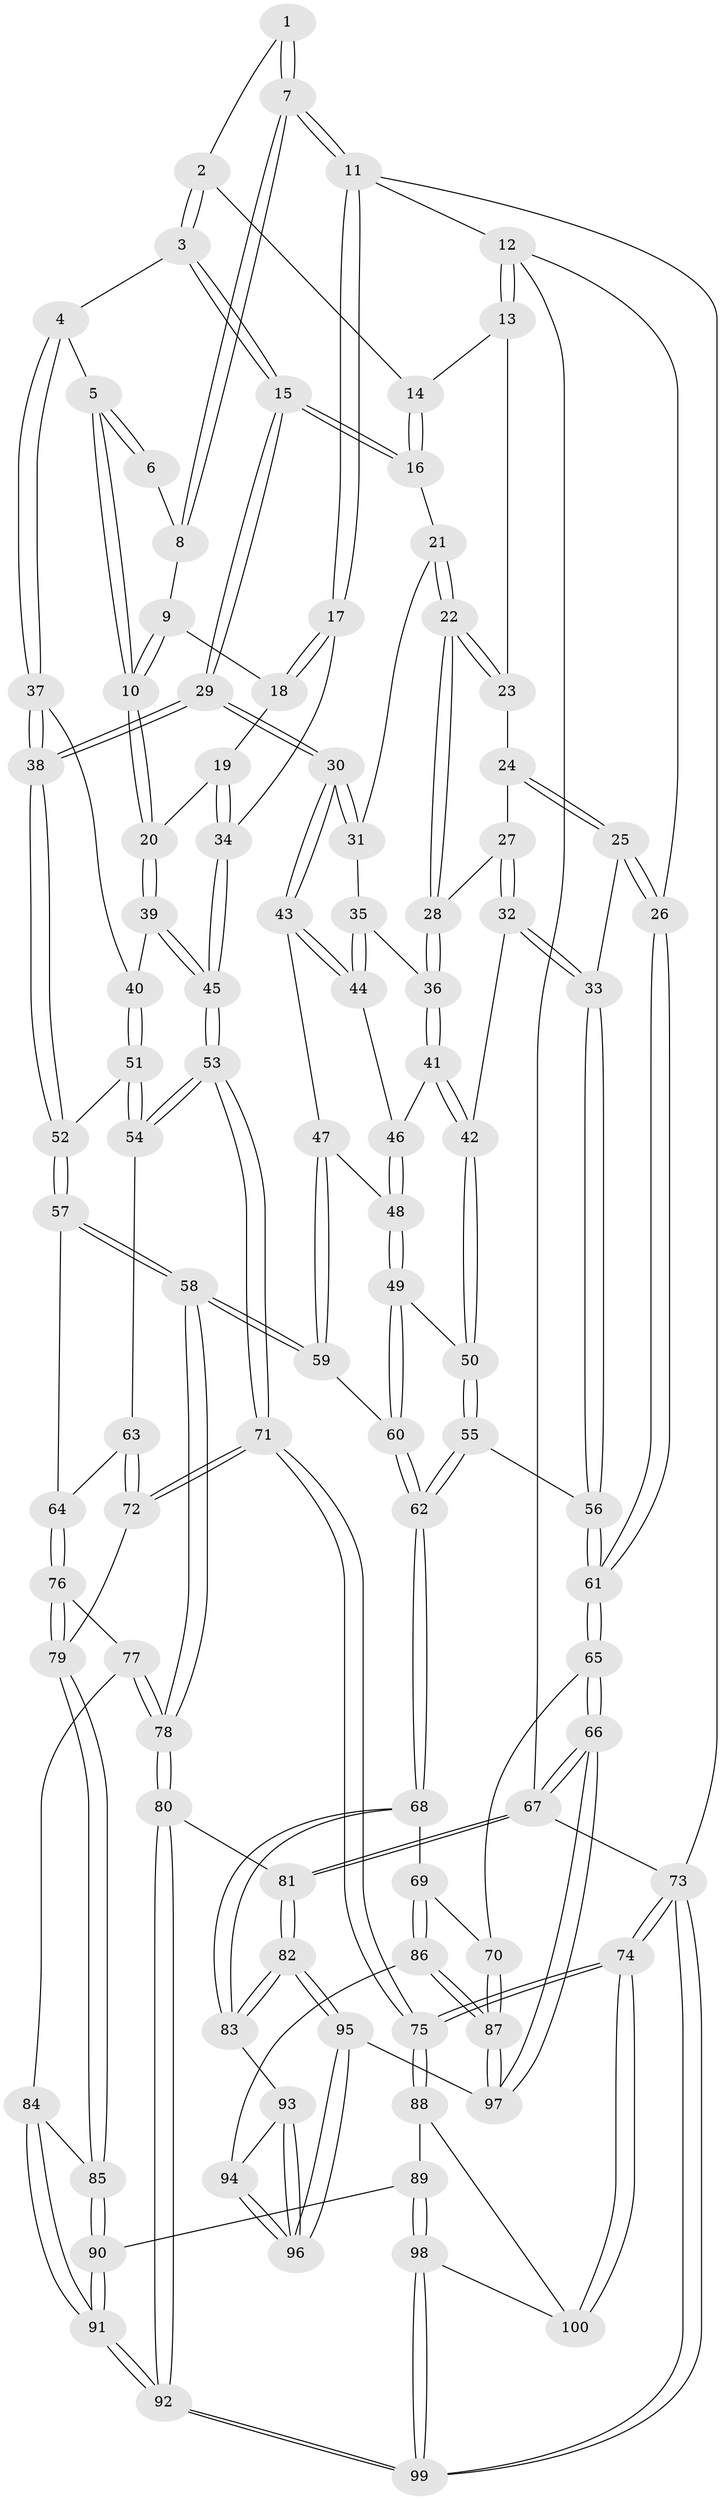 // Generated by graph-tools (version 1.1) at 2025/11/02/27/25 16:11:57]
// undirected, 100 vertices, 247 edges
graph export_dot {
graph [start="1"]
  node [color=gray90,style=filled];
  1 [pos="+0.9577870710105981+0"];
  2 [pos="+0.5905561467278265+0"];
  3 [pos="+0.6811975062183633+0.07842705688986003"];
  4 [pos="+0.774214802349305+0.12081982172086991"];
  5 [pos="+0.7956148820342384+0.12434664388735048"];
  6 [pos="+0.8570570024155745+0.03990365741532089"];
  7 [pos="+1+0"];
  8 [pos="+0.9333608027299658+0.03727784399309555"];
  9 [pos="+0.9121899675786475+0.10965049352593512"];
  10 [pos="+0.8442171449719725+0.15232873500454672"];
  11 [pos="+1+0"];
  12 [pos="+0+0"];
  13 [pos="+0+0"];
  14 [pos="+0.4339653856468339+0"];
  15 [pos="+0.572790103609117+0.24977975413972558"];
  16 [pos="+0.391367003013869+0.03129219876140554"];
  17 [pos="+1+0"];
  18 [pos="+0.9579372187192821+0.1085150823234359"];
  19 [pos="+1+0.17392741066281428"];
  20 [pos="+0.8806235871944958+0.21116949286521333"];
  21 [pos="+0.36258073398226337+0.08120583753297693"];
  22 [pos="+0.2673344748846729+0.14755507688422323"];
  23 [pos="+0.1088689003750575+0"];
  24 [pos="+0.15042582660217832+0.14841545390114527"];
  25 [pos="+0+0.24975693513392322"];
  26 [pos="+0+0.22738998094337737"];
  27 [pos="+0.1740548059320451+0.16261756790850923"];
  28 [pos="+0.25216293300393233+0.1757381013175008"];
  29 [pos="+0.5585994638398047+0.3099765272862921"];
  30 [pos="+0.5144441210810199+0.3130915528610566"];
  31 [pos="+0.39514163346918185+0.18878621003283247"];
  32 [pos="+0.08856287818104702+0.2872055960819416"];
  33 [pos="+0+0.2765412957179437"];
  34 [pos="+1+0.2152897509113353"];
  35 [pos="+0.3293602970727202+0.24684261176358985"];
  36 [pos="+0.25560675527646637+0.23900179955815426"];
  37 [pos="+0.7543853137301837+0.2511996616334018"];
  38 [pos="+0.5664576172277251+0.3189722072657275"];
  39 [pos="+0.8857243061923404+0.2613650671113777"];
  40 [pos="+0.8117279382644454+0.3338112749470021"];
  41 [pos="+0.22366974654592586+0.30564401623862975"];
  42 [pos="+0.20303435793744928+0.31761776433501754"];
  43 [pos="+0.47022587716267017+0.3304219543047012"];
  44 [pos="+0.40689600010025007+0.30232498640109506"];
  45 [pos="+1+0.45058143247458815"];
  46 [pos="+0.24493591552299207+0.31715432871730304"];
  47 [pos="+0.46396173611352576+0.3361131919434203"];
  48 [pos="+0.3449313364238002+0.39375687173855806"];
  49 [pos="+0.334725394041722+0.42628592636044593"];
  50 [pos="+0.19285065515505687+0.42212976845076233"];
  51 [pos="+0.7859503884442929+0.38710629655733525"];
  52 [pos="+0.5862809522817249+0.3490096903945398"];
  53 [pos="+1+0.5353960061951322"];
  54 [pos="+0.8455637071299652+0.49347752529256667"];
  55 [pos="+0.16775896624899642+0.4954503335955817"];
  56 [pos="+0.13227110176462417+0.4836425932235799"];
  57 [pos="+0.5816165924239731+0.5921112235731171"];
  58 [pos="+0.4074595403989192+0.6324286718969548"];
  59 [pos="+0.3807712372682378+0.6240730723440622"];
  60 [pos="+0.33600738482476233+0.6193664333852109"];
  61 [pos="+0+0.5482178333602111"];
  62 [pos="+0.2403382348966316+0.6416258226772473"];
  63 [pos="+0.7725065130242774+0.5620356699840261"];
  64 [pos="+0.6073382891698516+0.6071012260157969"];
  65 [pos="+0+0.5954625929845669"];
  66 [pos="+0+1"];
  67 [pos="+0+1"];
  68 [pos="+0.23739173708040556+0.6450323661035532"];
  69 [pos="+0.12911972031325852+0.6745671271694326"];
  70 [pos="+0.10867878822364783+0.6767482810422725"];
  71 [pos="+1+0.695818175646367"];
  72 [pos="+0.8385612847153757+0.7231513373188581"];
  73 [pos="+1+1"];
  74 [pos="+1+1"];
  75 [pos="+1+0.7022227546826841"];
  76 [pos="+0.6155577101005655+0.6302008402980217"];
  77 [pos="+0.629426866309423+0.691313641497961"];
  78 [pos="+0.5020608517682527+1"];
  79 [pos="+0.8298963394293459+0.7309207851482288"];
  80 [pos="+0.5010311224131736+1"];
  81 [pos="+0.4519255815011299+1"];
  82 [pos="+0.36594399746851225+1"];
  83 [pos="+0.23887026337618375+0.6714039708156513"];
  84 [pos="+0.6945677396112065+0.7558962566878232"];
  85 [pos="+0.8102254816647512+0.7579834719812335"];
  86 [pos="+0.10694449989943261+0.8669946588432659"];
  87 [pos="+0+0.9563372357231074"];
  88 [pos="+0.9214085734771805+0.8532322469792473"];
  89 [pos="+0.8517316969981331+0.847281280688483"];
  90 [pos="+0.8084358797407998+0.840598174633244"];
  91 [pos="+0.7061687023065557+0.970189590015548"];
  92 [pos="+0.6389574870106607+1"];
  93 [pos="+0.200296469889206+0.7888397678654192"];
  94 [pos="+0.12092998519562548+0.8649087136275364"];
  95 [pos="+0.22194607461050506+0.9231356960943518"];
  96 [pos="+0.2046468688357232+0.8967906000763902"];
  97 [pos="+0+0.9860111666937912"];
  98 [pos="+0.8757092203285706+0.9386423942011489"];
  99 [pos="+0.665040068333486+1"];
  100 [pos="+0.8918966708527571+0.9245781393158243"];
  1 -- 2;
  1 -- 7;
  1 -- 7;
  2 -- 3;
  2 -- 3;
  2 -- 14;
  3 -- 4;
  3 -- 15;
  3 -- 15;
  4 -- 5;
  4 -- 37;
  4 -- 37;
  5 -- 6;
  5 -- 6;
  5 -- 10;
  5 -- 10;
  6 -- 8;
  7 -- 8;
  7 -- 8;
  7 -- 11;
  7 -- 11;
  8 -- 9;
  9 -- 10;
  9 -- 10;
  9 -- 18;
  10 -- 20;
  10 -- 20;
  11 -- 12;
  11 -- 17;
  11 -- 17;
  11 -- 73;
  12 -- 13;
  12 -- 13;
  12 -- 26;
  12 -- 67;
  13 -- 14;
  13 -- 23;
  14 -- 16;
  14 -- 16;
  15 -- 16;
  15 -- 16;
  15 -- 29;
  15 -- 29;
  16 -- 21;
  17 -- 18;
  17 -- 18;
  17 -- 34;
  18 -- 19;
  19 -- 20;
  19 -- 34;
  19 -- 34;
  20 -- 39;
  20 -- 39;
  21 -- 22;
  21 -- 22;
  21 -- 31;
  22 -- 23;
  22 -- 23;
  22 -- 28;
  22 -- 28;
  23 -- 24;
  24 -- 25;
  24 -- 25;
  24 -- 27;
  25 -- 26;
  25 -- 26;
  25 -- 33;
  26 -- 61;
  26 -- 61;
  27 -- 28;
  27 -- 32;
  27 -- 32;
  28 -- 36;
  28 -- 36;
  29 -- 30;
  29 -- 30;
  29 -- 38;
  29 -- 38;
  30 -- 31;
  30 -- 31;
  30 -- 43;
  30 -- 43;
  31 -- 35;
  32 -- 33;
  32 -- 33;
  32 -- 42;
  33 -- 56;
  33 -- 56;
  34 -- 45;
  34 -- 45;
  35 -- 36;
  35 -- 44;
  35 -- 44;
  36 -- 41;
  36 -- 41;
  37 -- 38;
  37 -- 38;
  37 -- 40;
  38 -- 52;
  38 -- 52;
  39 -- 40;
  39 -- 45;
  39 -- 45;
  40 -- 51;
  40 -- 51;
  41 -- 42;
  41 -- 42;
  41 -- 46;
  42 -- 50;
  42 -- 50;
  43 -- 44;
  43 -- 44;
  43 -- 47;
  44 -- 46;
  45 -- 53;
  45 -- 53;
  46 -- 48;
  46 -- 48;
  47 -- 48;
  47 -- 59;
  47 -- 59;
  48 -- 49;
  48 -- 49;
  49 -- 50;
  49 -- 60;
  49 -- 60;
  50 -- 55;
  50 -- 55;
  51 -- 52;
  51 -- 54;
  51 -- 54;
  52 -- 57;
  52 -- 57;
  53 -- 54;
  53 -- 54;
  53 -- 71;
  53 -- 71;
  54 -- 63;
  55 -- 56;
  55 -- 62;
  55 -- 62;
  56 -- 61;
  56 -- 61;
  57 -- 58;
  57 -- 58;
  57 -- 64;
  58 -- 59;
  58 -- 59;
  58 -- 78;
  58 -- 78;
  59 -- 60;
  60 -- 62;
  60 -- 62;
  61 -- 65;
  61 -- 65;
  62 -- 68;
  62 -- 68;
  63 -- 64;
  63 -- 72;
  63 -- 72;
  64 -- 76;
  64 -- 76;
  65 -- 66;
  65 -- 66;
  65 -- 70;
  66 -- 67;
  66 -- 67;
  66 -- 97;
  66 -- 97;
  67 -- 81;
  67 -- 81;
  67 -- 73;
  68 -- 69;
  68 -- 83;
  68 -- 83;
  69 -- 70;
  69 -- 86;
  69 -- 86;
  70 -- 87;
  70 -- 87;
  71 -- 72;
  71 -- 72;
  71 -- 75;
  71 -- 75;
  72 -- 79;
  73 -- 74;
  73 -- 74;
  73 -- 99;
  73 -- 99;
  74 -- 75;
  74 -- 75;
  74 -- 100;
  74 -- 100;
  75 -- 88;
  75 -- 88;
  76 -- 77;
  76 -- 79;
  76 -- 79;
  77 -- 78;
  77 -- 78;
  77 -- 84;
  78 -- 80;
  78 -- 80;
  79 -- 85;
  79 -- 85;
  80 -- 81;
  80 -- 92;
  80 -- 92;
  81 -- 82;
  81 -- 82;
  82 -- 83;
  82 -- 83;
  82 -- 95;
  82 -- 95;
  83 -- 93;
  84 -- 85;
  84 -- 91;
  84 -- 91;
  85 -- 90;
  85 -- 90;
  86 -- 87;
  86 -- 87;
  86 -- 94;
  87 -- 97;
  87 -- 97;
  88 -- 89;
  88 -- 100;
  89 -- 90;
  89 -- 98;
  89 -- 98;
  90 -- 91;
  90 -- 91;
  91 -- 92;
  91 -- 92;
  92 -- 99;
  92 -- 99;
  93 -- 94;
  93 -- 96;
  93 -- 96;
  94 -- 96;
  94 -- 96;
  95 -- 96;
  95 -- 96;
  95 -- 97;
  98 -- 99;
  98 -- 99;
  98 -- 100;
}
